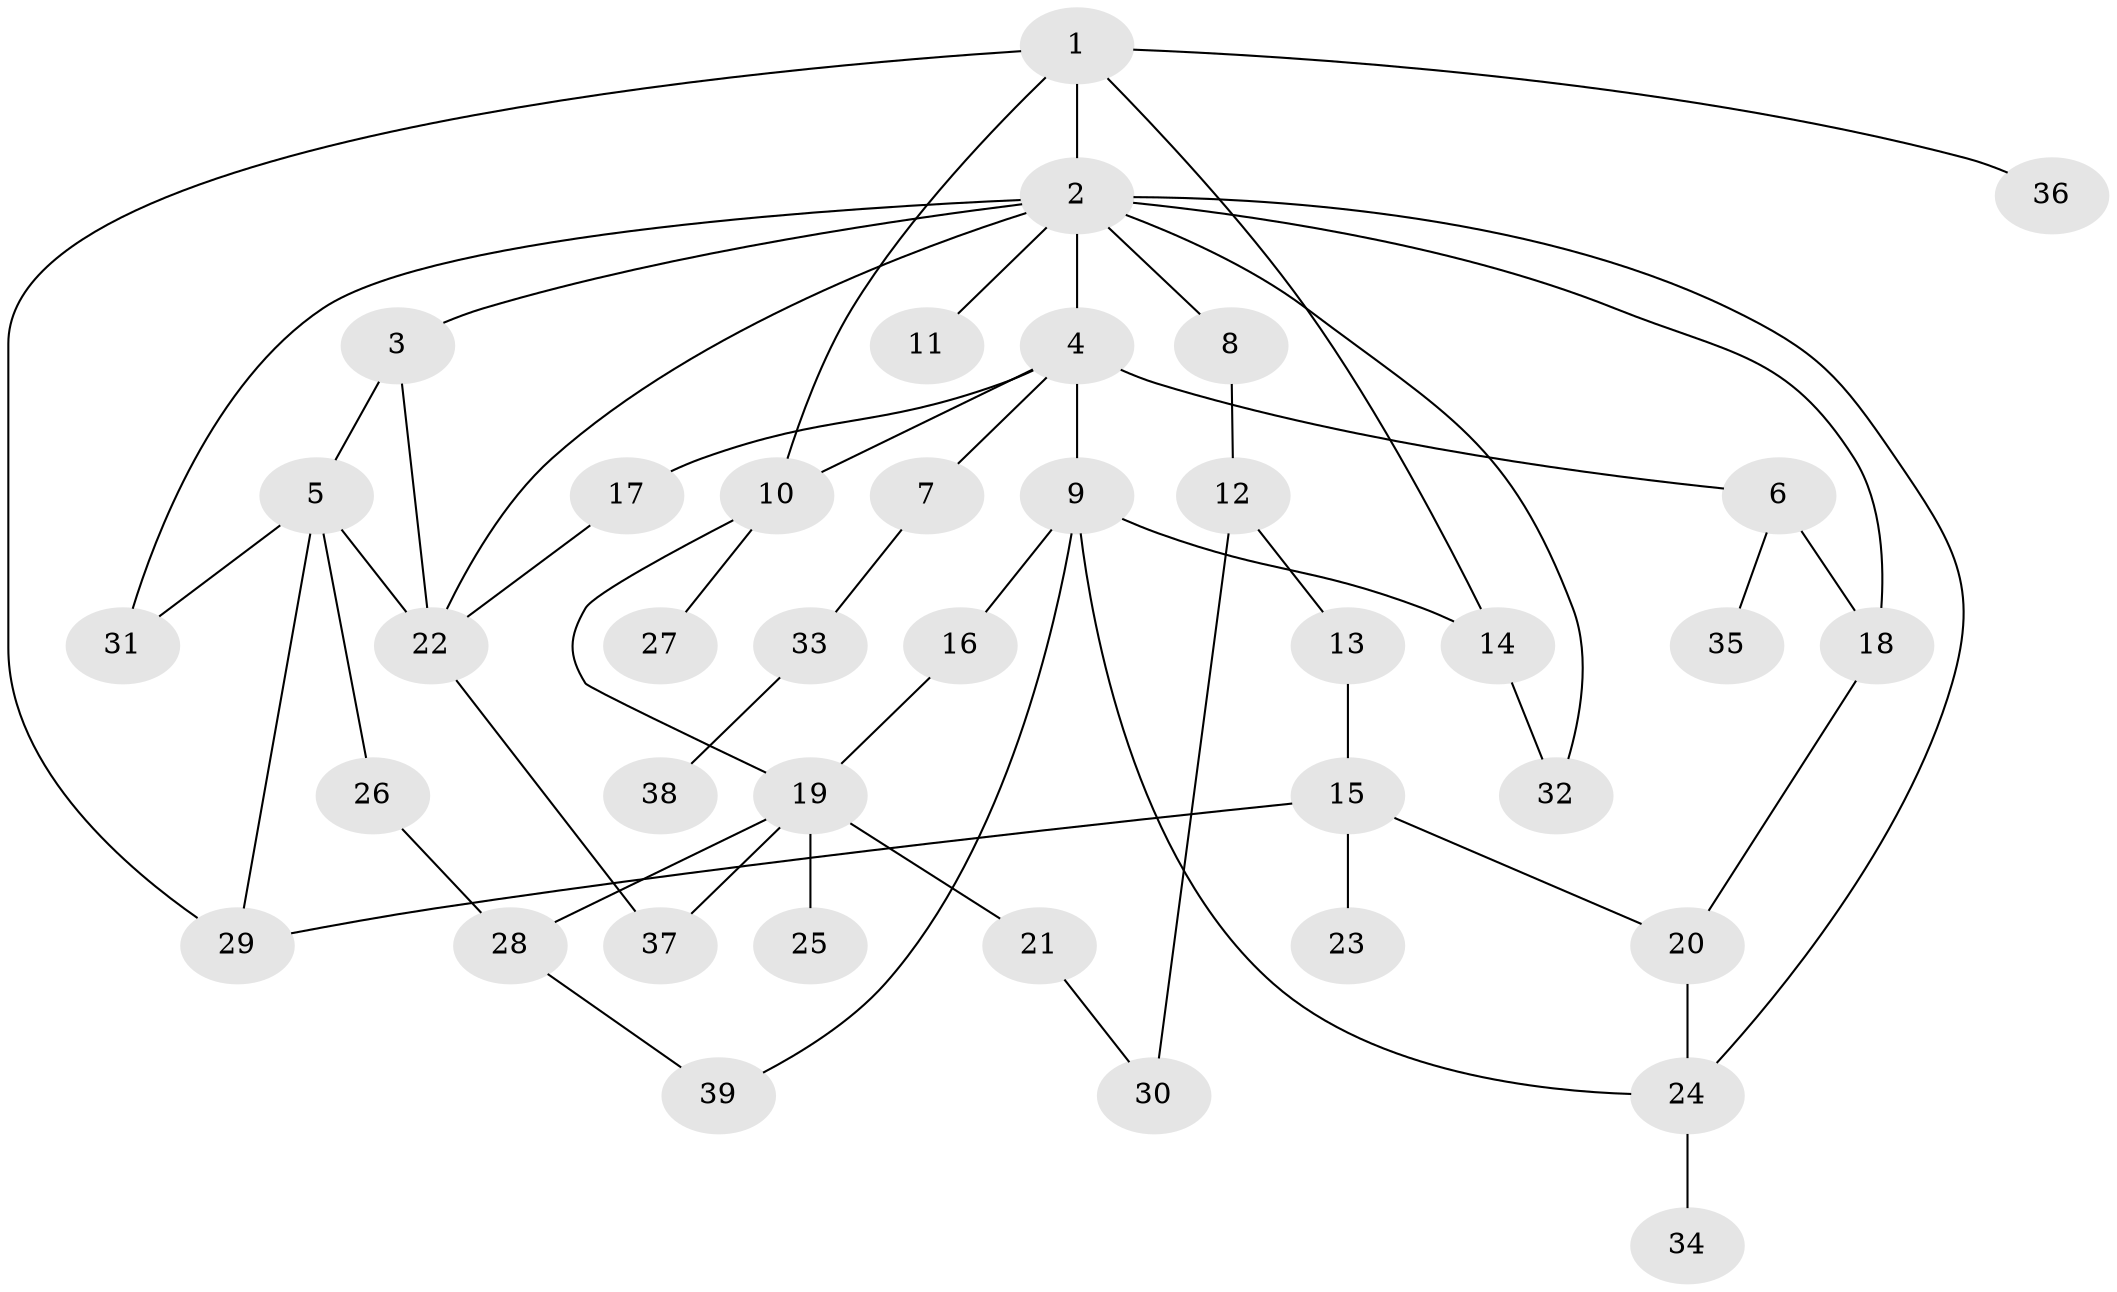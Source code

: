 // original degree distribution, {6: 0.025974025974025976, 11: 0.012987012987012988, 3: 0.19480519480519481, 7: 0.012987012987012988, 4: 0.07792207792207792, 2: 0.38961038961038963, 1: 0.24675324675324675, 5: 0.025974025974025976, 8: 0.012987012987012988}
// Generated by graph-tools (version 1.1) at 2025/34/03/09/25 02:34:00]
// undirected, 39 vertices, 56 edges
graph export_dot {
graph [start="1"]
  node [color=gray90,style=filled];
  1;
  2;
  3;
  4;
  5;
  6;
  7;
  8;
  9;
  10;
  11;
  12;
  13;
  14;
  15;
  16;
  17;
  18;
  19;
  20;
  21;
  22;
  23;
  24;
  25;
  26;
  27;
  28;
  29;
  30;
  31;
  32;
  33;
  34;
  35;
  36;
  37;
  38;
  39;
  1 -- 2 [weight=1.0];
  1 -- 10 [weight=1.0];
  1 -- 14 [weight=1.0];
  1 -- 29 [weight=1.0];
  1 -- 36 [weight=1.0];
  2 -- 3 [weight=1.0];
  2 -- 4 [weight=1.0];
  2 -- 8 [weight=1.0];
  2 -- 11 [weight=1.0];
  2 -- 18 [weight=1.0];
  2 -- 22 [weight=1.0];
  2 -- 24 [weight=1.0];
  2 -- 31 [weight=1.0];
  2 -- 32 [weight=1.0];
  3 -- 5 [weight=1.0];
  3 -- 22 [weight=1.0];
  4 -- 6 [weight=1.0];
  4 -- 7 [weight=1.0];
  4 -- 9 [weight=1.0];
  4 -- 10 [weight=1.0];
  4 -- 17 [weight=1.0];
  5 -- 22 [weight=3.0];
  5 -- 26 [weight=1.0];
  5 -- 29 [weight=1.0];
  5 -- 31 [weight=1.0];
  6 -- 18 [weight=1.0];
  6 -- 35 [weight=1.0];
  7 -- 33 [weight=1.0];
  8 -- 12 [weight=1.0];
  9 -- 14 [weight=1.0];
  9 -- 16 [weight=1.0];
  9 -- 24 [weight=1.0];
  9 -- 39 [weight=1.0];
  10 -- 19 [weight=1.0];
  10 -- 27 [weight=1.0];
  12 -- 13 [weight=1.0];
  12 -- 30 [weight=1.0];
  13 -- 15 [weight=1.0];
  14 -- 32 [weight=1.0];
  15 -- 20 [weight=1.0];
  15 -- 23 [weight=1.0];
  15 -- 29 [weight=1.0];
  16 -- 19 [weight=1.0];
  17 -- 22 [weight=1.0];
  18 -- 20 [weight=1.0];
  19 -- 21 [weight=1.0];
  19 -- 25 [weight=1.0];
  19 -- 28 [weight=1.0];
  19 -- 37 [weight=1.0];
  20 -- 24 [weight=1.0];
  21 -- 30 [weight=1.0];
  22 -- 37 [weight=1.0];
  24 -- 34 [weight=1.0];
  26 -- 28 [weight=1.0];
  28 -- 39 [weight=1.0];
  33 -- 38 [weight=1.0];
}
